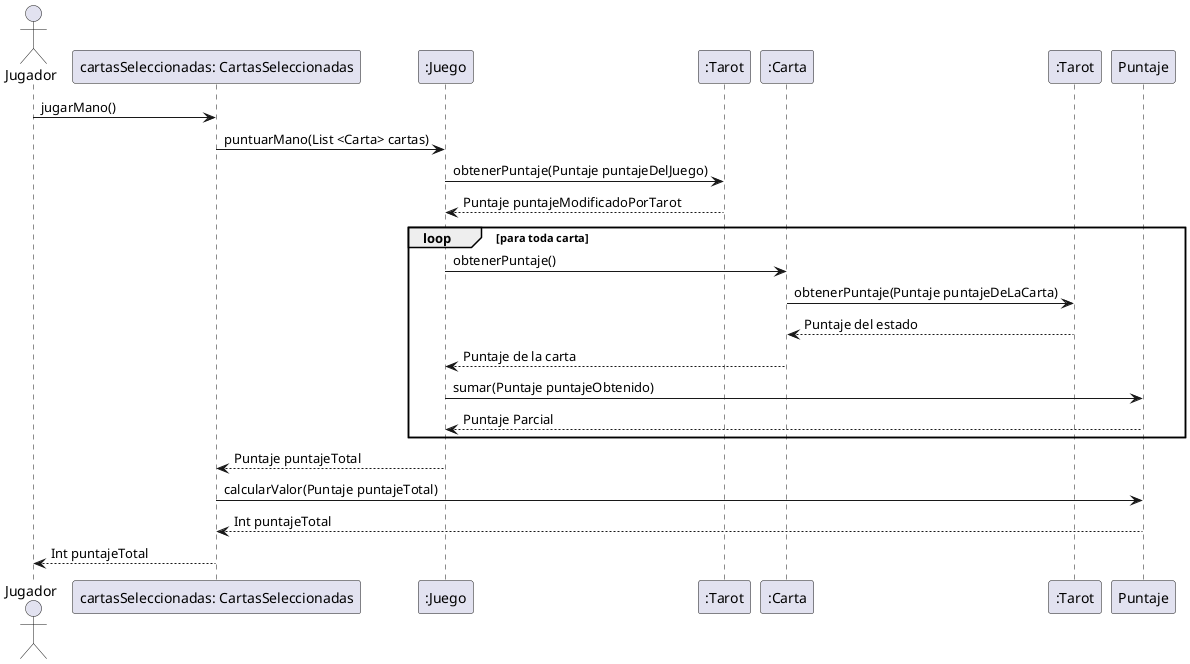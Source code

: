 @startuml

actor Jugador
Jugador -> "cartasSeleccionadas: CartasSeleccionadas" as CartasSeleccionadas : jugarMano()
CartasSeleccionadas -> ":Juego" as Juego :puntuarMano(List <Carta> cartas)
Juego -> ":Tarot" as Tarot: obtenerPuntaje(Puntaje puntajeDelJuego)
Juego <-- Tarot: Puntaje puntajeModificadoPorTarot
loop para toda carta
Juego -> ":Carta" as Carta :obtenerPuntaje()
Carta -> ":Tarot" as TarotDeLaCarta :obtenerPuntaje(Puntaje puntajeDeLaCarta)
Carta  <-- TarotDeLaCarta :Puntaje del estado
Juego <-- Carta :Puntaje de la carta
Juego -> Puntaje: sumar(Puntaje puntajeObtenido)
Juego <-- Puntaje : Puntaje Parcial
end

CartasSeleccionadas <-- Juego : Puntaje puntajeTotal
CartasSeleccionadas -> Puntaje : calcularValor(Puntaje puntajeTotal)
CartasSeleccionadas <-- Puntaje : Int puntajeTotal
Jugador <-- CartasSeleccionadas : Int puntajeTotal
@enduml